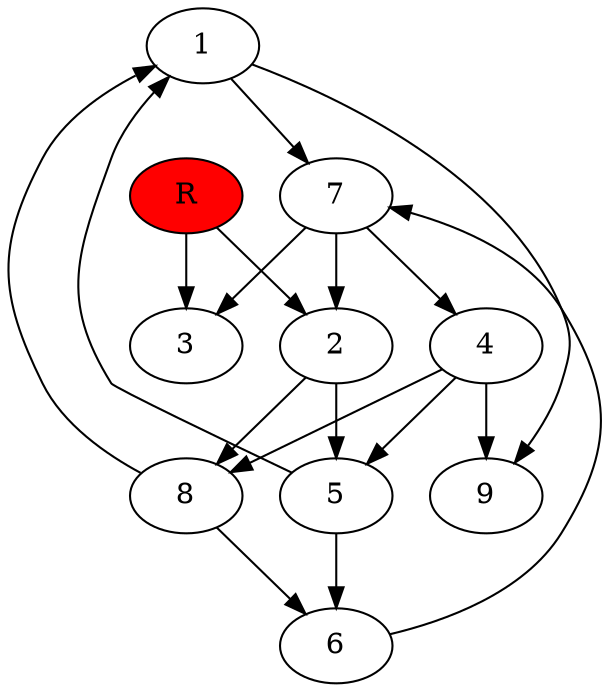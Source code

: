 digraph prb7549 {
	1
	2
	3
	4
	5
	6
	7
	8
	R [fillcolor="#ff0000" style=filled]
	1 -> 7
	1 -> 9
	2 -> 5
	2 -> 8
	4 -> 5
	4 -> 8
	4 -> 9
	5 -> 1
	5 -> 6
	6 -> 7
	7 -> 2
	7 -> 3
	7 -> 4
	8 -> 1
	8 -> 6
	R -> 2
	R -> 3
}
